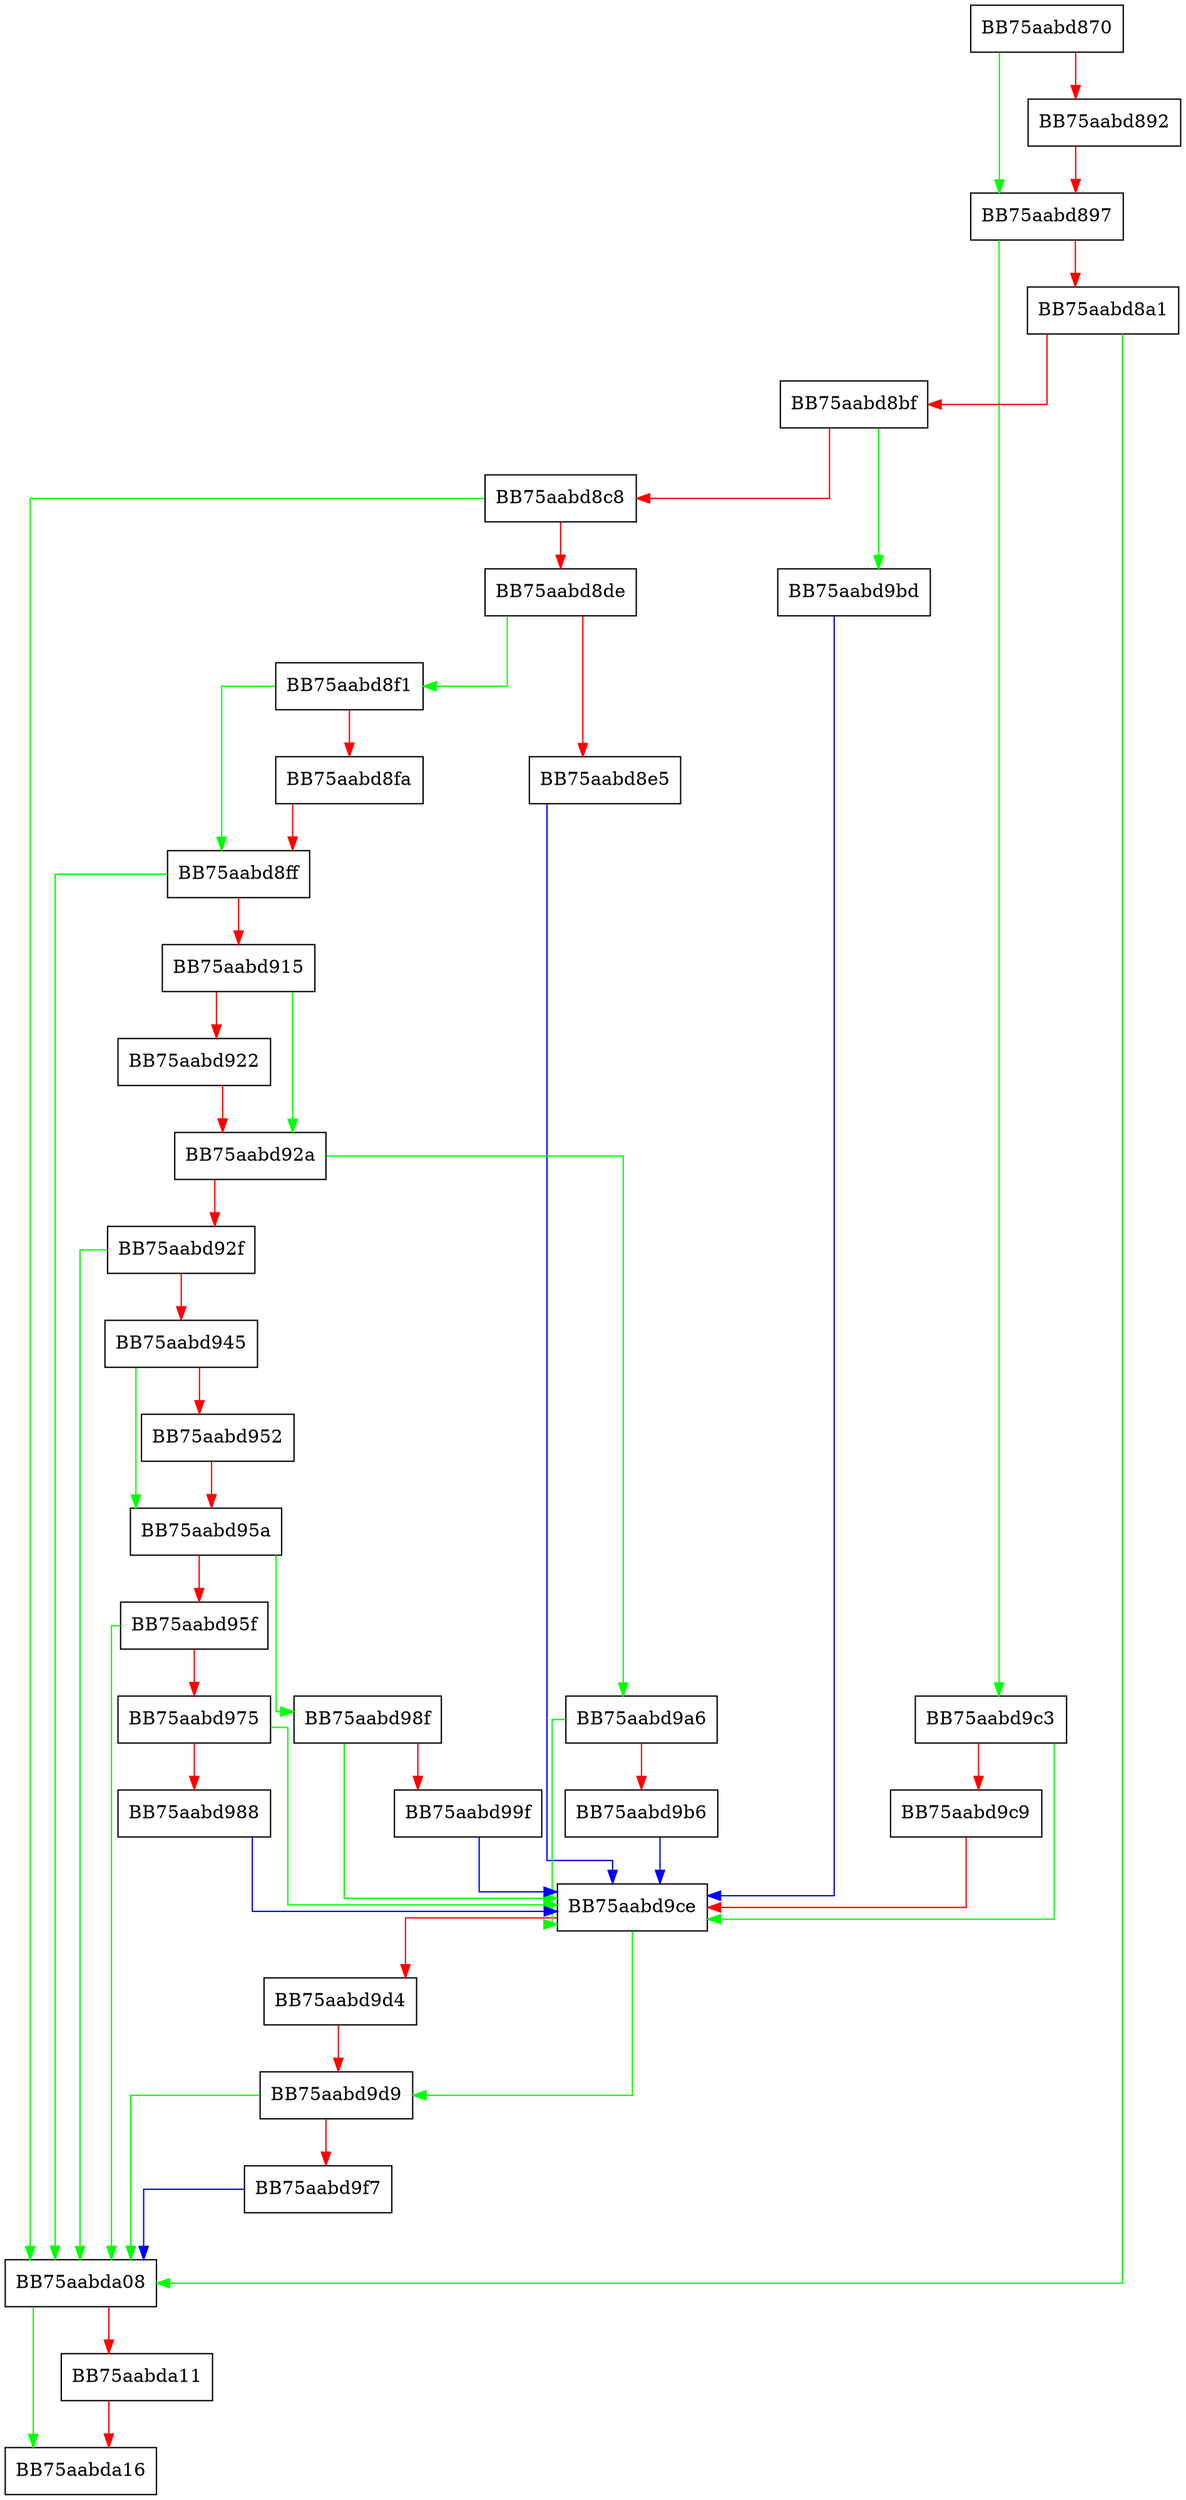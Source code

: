 digraph getDistance {
  node [shape="box"];
  graph [splines=ortho];
  BB75aabd870 -> BB75aabd897 [color="green"];
  BB75aabd870 -> BB75aabd892 [color="red"];
  BB75aabd892 -> BB75aabd897 [color="red"];
  BB75aabd897 -> BB75aabd9c3 [color="green"];
  BB75aabd897 -> BB75aabd8a1 [color="red"];
  BB75aabd8a1 -> BB75aabda08 [color="green"];
  BB75aabd8a1 -> BB75aabd8bf [color="red"];
  BB75aabd8bf -> BB75aabd9bd [color="green"];
  BB75aabd8bf -> BB75aabd8c8 [color="red"];
  BB75aabd8c8 -> BB75aabda08 [color="green"];
  BB75aabd8c8 -> BB75aabd8de [color="red"];
  BB75aabd8de -> BB75aabd8f1 [color="green"];
  BB75aabd8de -> BB75aabd8e5 [color="red"];
  BB75aabd8e5 -> BB75aabd9ce [color="blue"];
  BB75aabd8f1 -> BB75aabd8ff [color="green"];
  BB75aabd8f1 -> BB75aabd8fa [color="red"];
  BB75aabd8fa -> BB75aabd8ff [color="red"];
  BB75aabd8ff -> BB75aabda08 [color="green"];
  BB75aabd8ff -> BB75aabd915 [color="red"];
  BB75aabd915 -> BB75aabd92a [color="green"];
  BB75aabd915 -> BB75aabd922 [color="red"];
  BB75aabd922 -> BB75aabd92a [color="red"];
  BB75aabd92a -> BB75aabd9a6 [color="green"];
  BB75aabd92a -> BB75aabd92f [color="red"];
  BB75aabd92f -> BB75aabda08 [color="green"];
  BB75aabd92f -> BB75aabd945 [color="red"];
  BB75aabd945 -> BB75aabd95a [color="green"];
  BB75aabd945 -> BB75aabd952 [color="red"];
  BB75aabd952 -> BB75aabd95a [color="red"];
  BB75aabd95a -> BB75aabd98f [color="green"];
  BB75aabd95a -> BB75aabd95f [color="red"];
  BB75aabd95f -> BB75aabda08 [color="green"];
  BB75aabd95f -> BB75aabd975 [color="red"];
  BB75aabd975 -> BB75aabd9ce [color="green"];
  BB75aabd975 -> BB75aabd988 [color="red"];
  BB75aabd988 -> BB75aabd9ce [color="blue"];
  BB75aabd98f -> BB75aabd9ce [color="green"];
  BB75aabd98f -> BB75aabd99f [color="red"];
  BB75aabd99f -> BB75aabd9ce [color="blue"];
  BB75aabd9a6 -> BB75aabd9ce [color="green"];
  BB75aabd9a6 -> BB75aabd9b6 [color="red"];
  BB75aabd9b6 -> BB75aabd9ce [color="blue"];
  BB75aabd9bd -> BB75aabd9ce [color="blue"];
  BB75aabd9c3 -> BB75aabd9ce [color="green"];
  BB75aabd9c3 -> BB75aabd9c9 [color="red"];
  BB75aabd9c9 -> BB75aabd9ce [color="red"];
  BB75aabd9ce -> BB75aabd9d9 [color="green"];
  BB75aabd9ce -> BB75aabd9d4 [color="red"];
  BB75aabd9d4 -> BB75aabd9d9 [color="red"];
  BB75aabd9d9 -> BB75aabda08 [color="green"];
  BB75aabd9d9 -> BB75aabd9f7 [color="red"];
  BB75aabd9f7 -> BB75aabda08 [color="blue"];
  BB75aabda08 -> BB75aabda16 [color="green"];
  BB75aabda08 -> BB75aabda11 [color="red"];
  BB75aabda11 -> BB75aabda16 [color="red"];
}